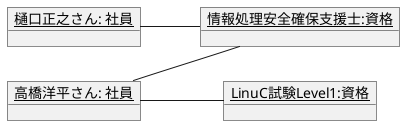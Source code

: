 @startuml
left to right direction
object "<u>高橋洋平さん: 社員</u>" as 高橋洋平{

}
object "<u>樋口正之さん: 社員</u>" as 樋口正之{
    
}
object "<u>情報処理安全確保支援士:資格</u>" as 情報処理安全確保支援士{

}
object "<u>LinuC試験Level1:資格</u>" as LinuC試験Level1 {

}
高橋洋平 -- 情報処理安全確保支援士
LinuC試験Level1 -up- 高橋洋平
樋口正之 -- 情報処理安全確保支援士
@endumle